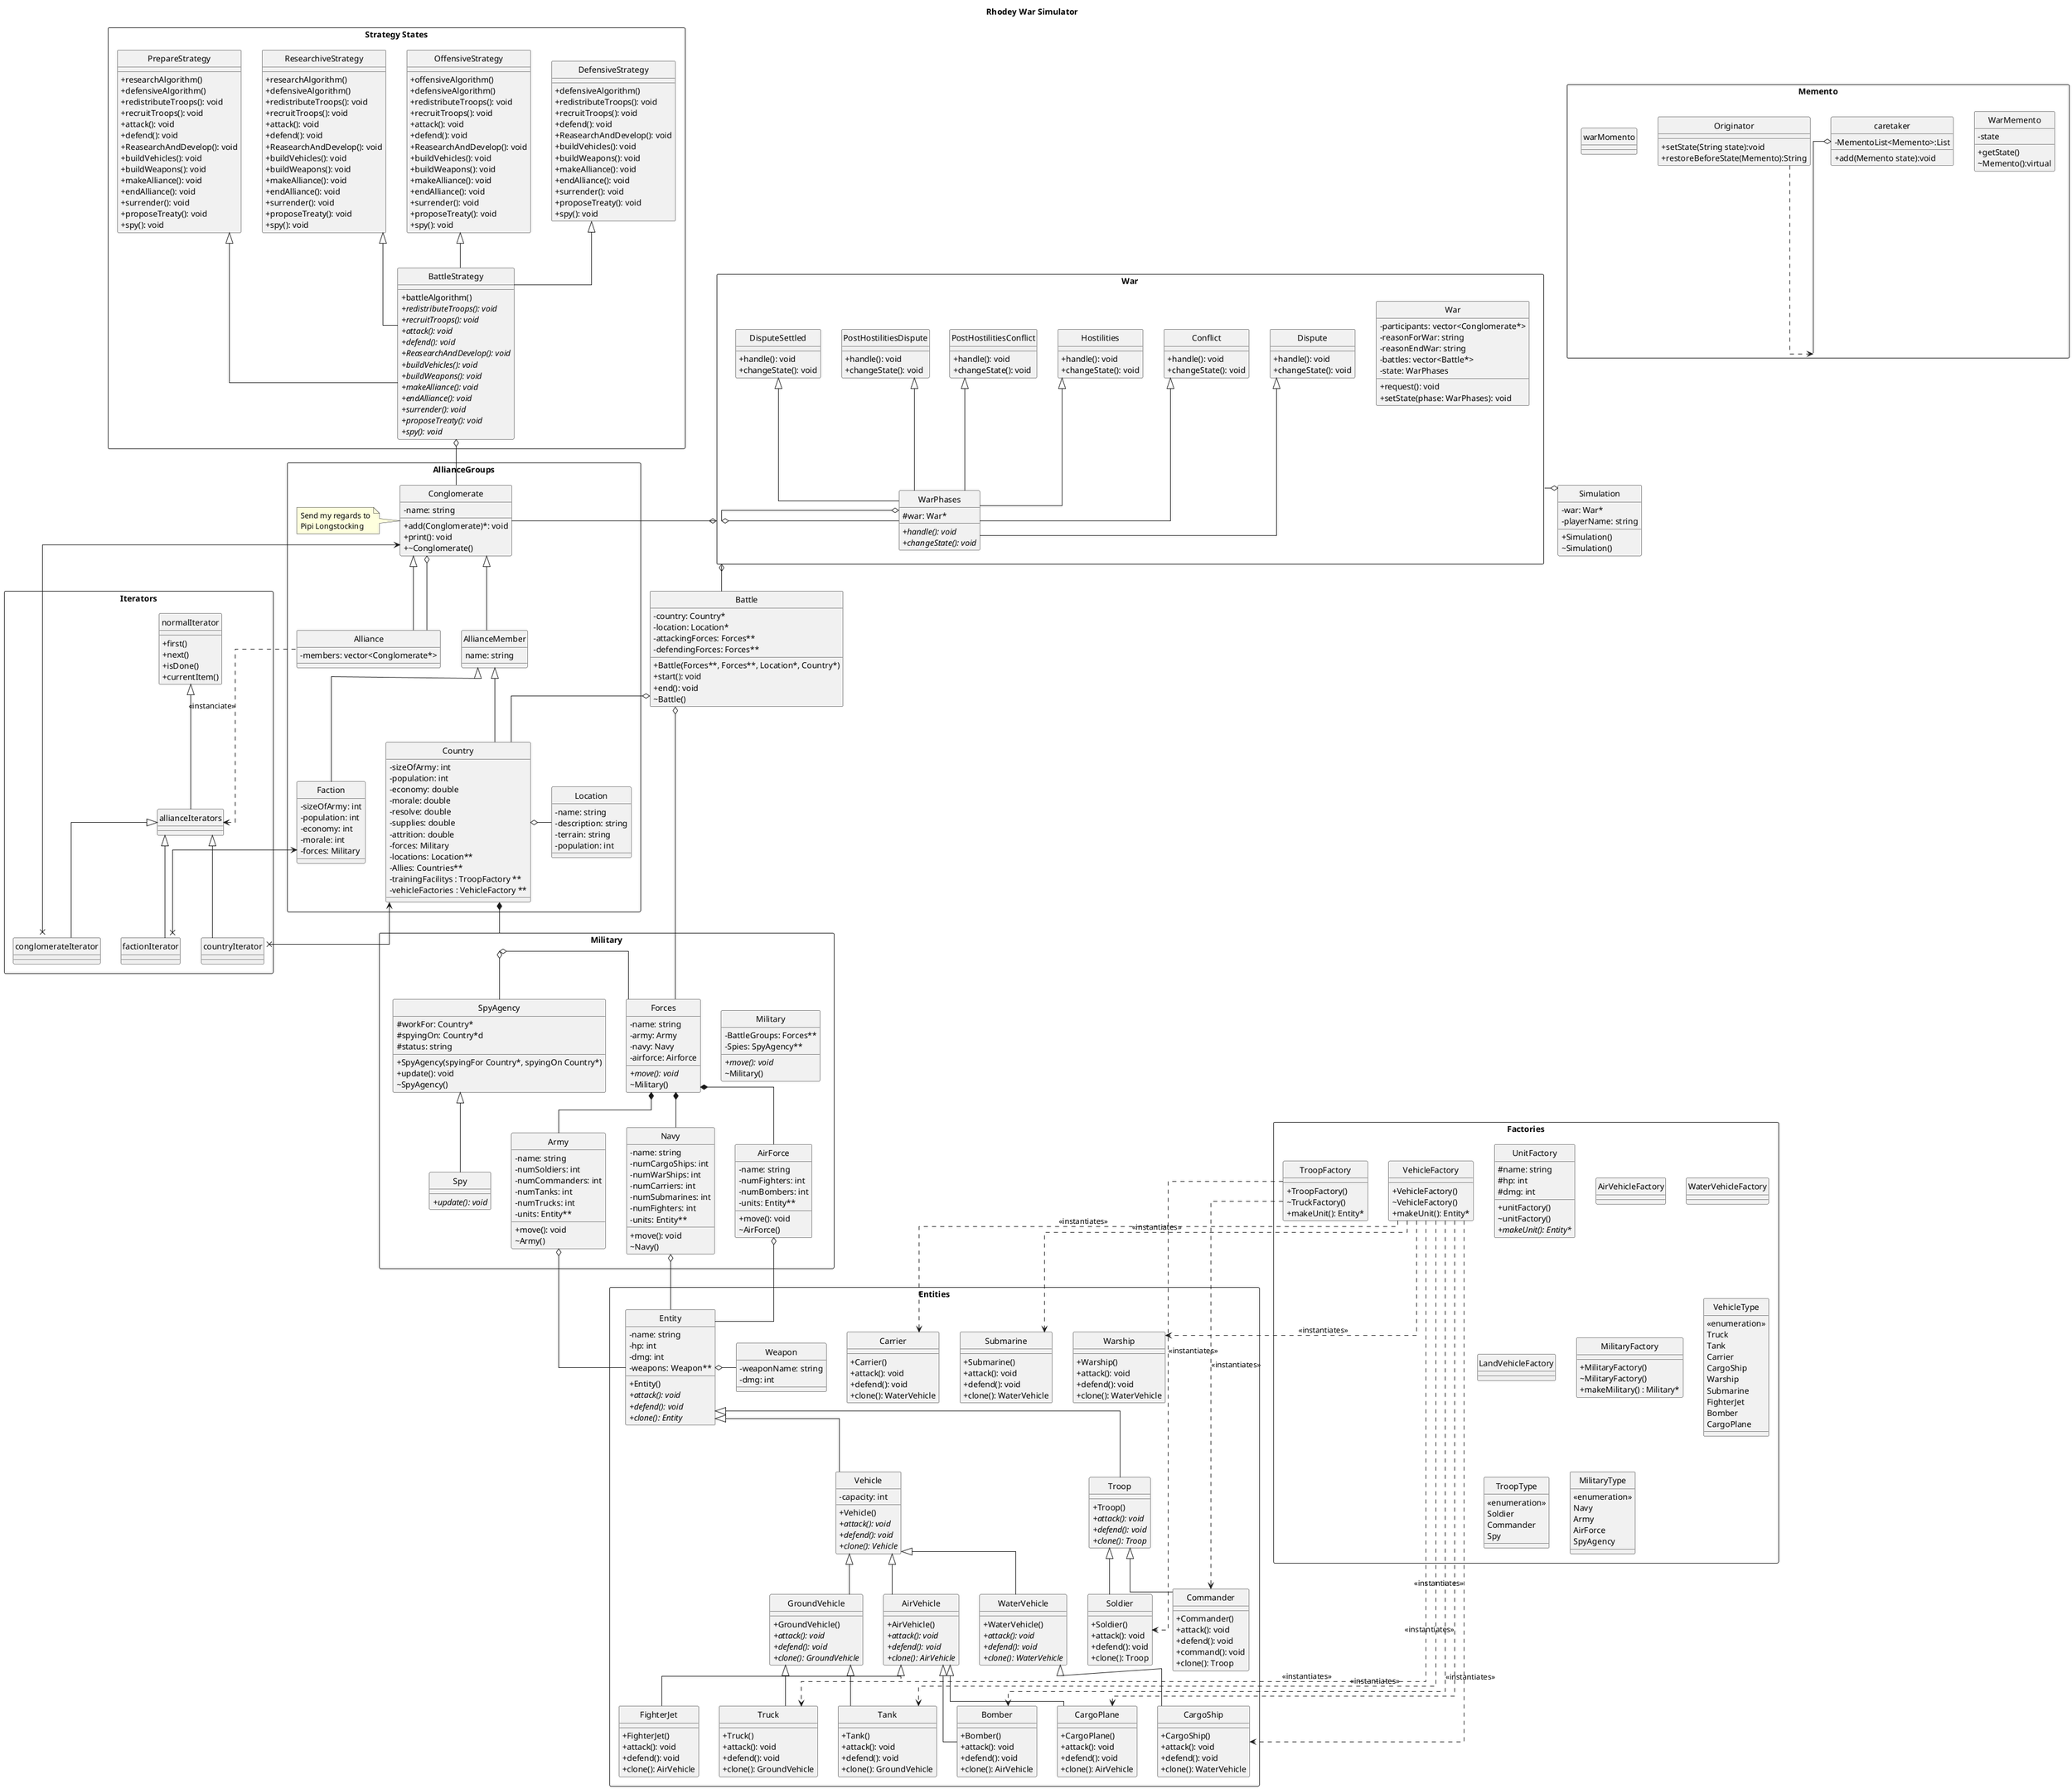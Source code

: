 !include <font-awesome/common>
@startuml Rhodey Class Diagram
skinparam classAttributeIconSize 0
title Rhodey War Simulator
hide circle
skinparam linetype ortho

' ===== CLASSES =====

rectangle "AllianceGroups" {

class Alliance {
    - members: vector<Conglomerate*>
}

class AllianceMember {
    name: string
}

class Conglomerate{
    - name: string
    + add(Conglomerate)*: void
    + print(): void
    + ~Conglomerate()
}
note left : Send my regards to\nPipi Longstocking

class Country {
    - sizeOfArmy: int
    - population: int
    - economy: double
    - morale: double
    - resolve: double
    - supplies: double
    - attrition: double
    - forces: Military
    - locations: Location**
    - Allies: Countries**
    - trainingFacilitys : TroopFactory **
    - vehicleFactories : VehicleFactory **
}

class Faction {
    - sizeOfArmy: int
    - population: int
    - economy: int
    - morale: int
    - forces: Military
}

class Location {
    - name: string
    - description: string
    - terrain: string
    - population: int

}

}

class Simulation {
    + Simulation()
    - war: War*
    - playerName: string
    ~Simulation()
    
}

rectangle "War"{
class War{
    - participants: vector<Conglomerate*>
    - reasonForWar: string
    - reasonEndWar: string
    - battles: vector<Battle*>
    - state: WarPhases
    + request(): void
    + setState(phase: WarPhases): void
}



class WarPhases {
    #war: War*
    {abstract} + handle(): void
    {abstract} + changeState(): void
}

class Dispute {
    + handle(): void
    + changeState(): void
}

class Conflict {
    + handle(): void
    + changeState(): void
}

class Hostilities {
    + handle(): void
    + changeState(): void
}

class PostHostilitiesConflict {
    + handle(): void
    + changeState(): void
}

class PostHostilitiesDispute {
    + handle(): void
    + changeState(): void
}

class DisputeSettled {
    + handle(): void
    + changeState(): void
}

}




rectangle Military {
    class Military {
        - BattleGroups: Forces**
        - Spies: SpyAgency**
        {abstract} + move(): void
        ~Military()
    }

    class Forces {
        - name: string
        - army: Army
        - navy: Navy
        - airforce: Airforce
        {abstract} + move(): void
        ~Military()
    }

    class Army {
        - name: string
        - numSoldiers: int
        - numCommanders: int
        - numTanks: int
        - numTrucks: int
        - units: Entity**
        + move(): void
        ~Army()
    }

    class Navy {
        - name: string
        - numCargoShips: int
        - numWarShips: int
        - numCarriers: int
        - numSubmarines: int
        - numFighters: int
        - units: Entity**
        + move(): void
        ~Navy()
    }

    class AirForce {
        - name: string
        - numFighters: int
        - numBombers: int
        - units: Entity**
        + move(): void
        ~AirForce()
    }

    class SpyAgency {
        # workFor: Country*
        # spyingOn: Country*d
        # status: string
        + SpyAgency(spyingFor Country*, spyingOn Country*)
        + update(): void
        ~SpyAgency()
}

    class Spy {
        {abstract} + update(): void
    }
}





'==== Factory method ===='
rectangle "Factories" {
class UnitFactory{
    # name: string
    # hp: int
    # dmg: int
    + unitFactory()
    ~ unitFactory()
    + {abstract} makeUnit(): Entity*
    
}

class VehicleFactory {
    + VehicleFactory()
    ~ VehicleFactory()
    + makeUnit(): Entity*
}

class TroopFactory {
    + TroopFactory()
    ~ TruckFactory()
    + makeUnit(): Entity*
}

class AirVehicleFactory {

}

class WaterVehicleFactory {

}
' dankie <3<3<3<3<3<3

class LandVehicleFactory {

} 



class MilitaryFactory {
    + MilitaryFactory()
    ~ MilitaryFactory()
    + makeMilitary() : Military*
}

enum VehicleType {
    <<enumeration>>
    Truck
    Tank
    Carrier
    CargoShip
    Warship
    Submarine
    FighterJet
    Bomber
    CargoPlane
}

enum TroopType {
    <<enumeration>>
    Soldier
    Commander
    Spy
}

enum MilitaryType {
    <<enumeration>>
    Navy
    Army
    AirForce
    SpyAgency
}

}

class Battle {
    - country: Country*
    - location: Location*
    - attackingForces: Forces**
    - defendingForces: Forces**
    + Battle(Forces~**, Forces~**, Location*, Country*)
    + start(): void
    + end(): void
    ~Battle()
}










'==== Entities ===='
rectangle "Entities" {
    
    class Entity {
        - name: string
        - hp: int
        - dmg: int
        - weapons: Weapon**
        + Entity()
        {abstract} + attack(): void
        {abstract} + defend(): void
        {abstract} + clone(): Entity
    }

    class Vehicle {
        - capacity: int
        + Vehicle()
        {abstract} + attack(): void
        {abstract} + defend(): void
        {abstract} + clone(): Vehicle
    }

    class GroundVehicle {
        + GroundVehicle()
        {abstract} + attack(): void
        {abstract} + defend(): void
        {abstract} + clone(): GroundVehicle
    }

    class Truck {
        + Truck()
        + attack(): void
        + defend(): void
        + clone(): GroundVehicle
    }

    class Tank {
        + Tank()
        + attack(): void
        + defend(): void
        + clone(): GroundVehicle
    }

    class AirVehicle {
        + AirVehicle()
        {abstract} + attack(): void
        {abstract} + defend(): void
        {abstract} + clone(): AirVehicle
    }

    class FighterJet {
        + FighterJet()
        + attack(): void
        + defend(): void
        + clone(): AirVehicle
    }

    class Bomber {
        + Bomber()
        + attack(): void
        + defend(): void
        + clone(): AirVehicle
    }

    class CargoPlane {
        + CargoPlane()
        + attack(): void
        + defend(): void
        + clone(): AirVehicle
    }

    class WaterVehicle {
        + WaterVehicle()
        {abstract} + attack(): void
        {abstract} + defend(): void
        {abstract} + clone(): WaterVehicle
    }

    class CargoShip {
        + CargoShip()
        + attack(): void
        + defend(): void
        + clone(): WaterVehicle
    }

    class Warship {
        + Warship()
        + attack(): void
        + defend(): void
        + clone(): WaterVehicle
    }

    class Submarine {
        + Submarine()
        + attack(): void
        + defend(): void
        + clone(): WaterVehicle
    }

    class Carrier {
        + Carrier()
        + attack(): void
        + defend(): void
        + clone(): WaterVehicle
    }

    class Troop {
        + Troop()
        {abstract} + attack(): void
        {abstract} + defend(): void
        {abstract} + clone(): Troop
    }

    class Soldier {
        + Soldier()
        + attack(): void
        + defend(): void
        + clone(): Troop
    }

    class Commander {
        + Commander()
        + attack(): void
        + defend(): void
        + command(): void
        + clone(): Troop
    }

    class Weapon {
    - weaponName: string
    - dmg: int
    }
}


'==== Different strategy states ===='
rectangle "Strategy States" {
    class BattleStrategy {
        + battleAlgorithm()
        {abstract} + redistributeTroops(): void
        {abstract} + recruitTroops(): void
        {abstract} + attack(): void
        {abstract} + defend(): void
        {abstract} + ReasearchAndDevelop(): void
        {abstract} + buildVehicles(): void
        {abstract} + buildWeapons(): void
        {abstract} + makeAlliance(): void
        {abstract} + endAlliance(): void
        {abstract} + surrender(): void
        {abstract} + proposeTreaty(): void
        {abstract} + spy(): void
  
    }
    class DefensiveStrategy {
        + defensiveAlgorithm()
        + redistributeTroops(): void
        + recruitTroops(): void
        + defend(): void
        + ReasearchAndDevelop(): void
        + buildVehicles(): void
        + buildWeapons(): void
        + makeAlliance(): void
        + endAlliance(): void
        + surrender(): void
        + proposeTreaty(): void
        + spy(): void
    }
    class OffensiveStrategy {
        +offensiveAlgorithm()
        + defensiveAlgorithm()
        + redistributeTroops(): void
        + recruitTroops(): void
        + attack(): void
        + defend(): void
        + ReasearchAndDevelop(): void
        + buildVehicles(): void
        + buildWeapons(): void
        + makeAlliance(): void
        + endAlliance(): void
        + surrender(): void
        + proposeTreaty(): void
        + spy(): void
    }
    
    class ResearchiveStrategy {
        +researchAlgorithm()
        + defensiveAlgorithm()
        + redistributeTroops(): void
        + recruitTroops(): void
        + attack(): void
        + defend(): void
        + ReasearchAndDevelop(): void
        + buildVehicles(): void
        + buildWeapons(): void
        + makeAlliance(): void
        + endAlliance(): void
        + surrender(): void
        + proposeTreaty(): void
        + spy(): void
    }

    class PrepareStrategy {
        +researchAlgorithm()
        + defensiveAlgorithm()
        + redistributeTroops(): void
        + recruitTroops(): void
        + attack(): void
        + defend(): void
        + ReasearchAndDevelop(): void
        + buildVehicles(): void
        + buildWeapons(): void
        + makeAlliance(): void
        + endAlliance(): void
        + surrender(): void
        + proposeTreaty(): void
        + spy(): void
    }
}




'==== Iterators ===='
rectangle "Iterators" {
    class normalIterator {
        +first()
        +next()
        +isDone()
        +currentItem()
    }
'==== Aliance Groups Iterators ===='
    class allianceIterators {}
    class conglomerateIterator {}
    class countryIterator {}
    class factionIterator {}
}

rectangle "Memento" {
    class WarMemento{
        +getState()
        -state
        ~Memento():virtual
    }
    class caretaker {
        - MementoList<Memento>:List
        + add(Memento state):void

    }
    class Originator {
        +setState(String state):void
        +restoreBeforeState(Memento):String
    }

    class warMomento { 
    'Im thinking this makes a deep copy of a war
    ' which is gonna be fucking hard i think so pls come up with a better way lmao

    }
}

' ===== RELATIONSHIPS =====
Simulation o- War

Entity o- Weapon
Entity <|-- Troop
Entity <|-- Vehicle
Troop <|-- Soldier
Troop <|-- Commander
Vehicle <|-- GroundVehicle
Vehicle <|-- AirVehicle
Vehicle <|-- WaterVehicle
GroundVehicle <|-- Truck
GroundVehicle <|-- Tank
AirVehicle <|-- FighterJet
AirVehicle <|-- Bomber
AirVehicle <|-- CargoPlane
WaterVehicle <|-- CargoShip
' WaterVehicle <|-- 

    

VehicleFactory ..> Truck : <<instantiates>>
VehicleFactory ..> Tank : <<instantiates>>
VehicleFactory ..> Warship : <<instantiates>>
VehicleFactory ..> Submarine : <<instantiates>>
VehicleFactory ..> Carrier : <<instantiates>>
VehicleFactory ..> CargoShip : <<instantiates>>
VehicleFactory ..> Bomber : <<instantiates>>
VehicleFactory ..> CargoPlane : <<instantiates>>
TroopFactory   ..> Soldier : <<instantiates>>
TroopFactory   ..> Commander : <<instantiates>>

Originator ..> Memento
caretaker o-- Memento

Forces *-- Army
Forces *-- Navy
Forces *-- AirForce

Military o-- Forces

Army o-- Entity
Navy o-- Entity
AirForce o-- Entity

Country o- Location
Country *-- Military

Battle o-- Country
Battle o-- Forces

SpyAgency <|-- Spy
Military o-- SpyAgency

AllianceMember <|-- Country
AllianceMember <|-- Faction
Conglomerate <|-- Alliance
Conglomerate <|-- AllianceMember
Conglomerate o-- Alliance
BattleStrategy o-- Conglomerate
DefensiveStrategy <|-- BattleStrategy
OffensiveStrategy <|-- BattleStrategy
ResearchiveStrategy <|-- BattleStrategy
PrepareStrategy <|-- BattleStrategy

Dispute <|-- WarPhases
Conflict <|-- WarPhases
Hostilities <|-- WarPhases
PostHostilitiesConflict <|-- WarPhases
PostHostilitiesDispute <|-- WarPhases
DisputeSettled <|-- WarPhases

War o-l- WarPhases
War o-l- Conglomerate
WarPhases o- War
War o-- Battle

'Iterators'
normalIterator <|-- allianceIterators
allianceIterators <|-- countryIterator
allianceIterators <|-- factionIterator
allianceIterators <|-- conglomerateIterator
Country <--x countryIterator
Faction <--x factionIterator
Conglomerate <--x conglomerateIterator
allianceIterators <.. Alliance : <<instanciate>>

@enduml
